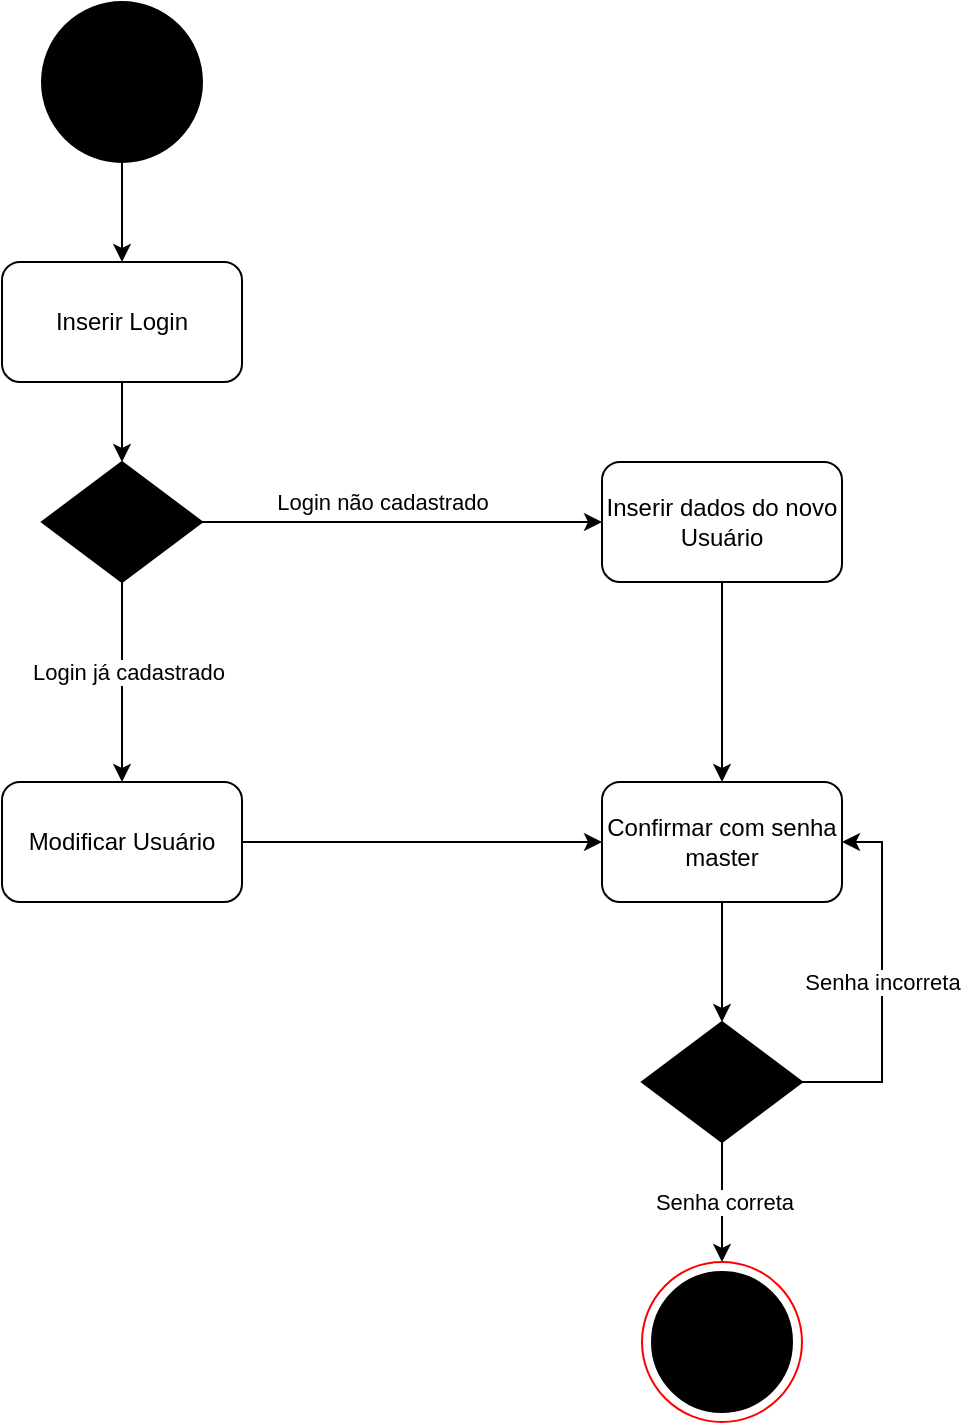 <mxfile version="24.8.6">
  <diagram name="Página-1" id="fAeawjII9UMK4pYAETRF">
    <mxGraphModel dx="1259" dy="686" grid="1" gridSize="10" guides="1" tooltips="1" connect="1" arrows="1" fold="1" page="1" pageScale="1" pageWidth="827" pageHeight="1169" math="0" shadow="0">
      <root>
        <mxCell id="0" />
        <mxCell id="1" parent="0" />
        <mxCell id="6PbvFQ7UAMuf8bw7eoGJ-2" style="edgeStyle=orthogonalEdgeStyle;rounded=0;orthogonalLoop=1;jettySize=auto;html=1;" edge="1" parent="1" source="6PbvFQ7UAMuf8bw7eoGJ-1">
          <mxGeometry relative="1" as="geometry">
            <mxPoint x="400" y="250" as="targetPoint" />
          </mxGeometry>
        </mxCell>
        <mxCell id="6PbvFQ7UAMuf8bw7eoGJ-1" value="" style="ellipse;whiteSpace=wrap;html=1;aspect=fixed;strokeColor=#000000;fillColor=#000000;" vertex="1" parent="1">
          <mxGeometry x="360" y="120" width="80" height="80" as="geometry" />
        </mxCell>
        <mxCell id="6PbvFQ7UAMuf8bw7eoGJ-4" style="edgeStyle=orthogonalEdgeStyle;rounded=0;orthogonalLoop=1;jettySize=auto;html=1;" edge="1" parent="1" source="6PbvFQ7UAMuf8bw7eoGJ-3" target="6PbvFQ7UAMuf8bw7eoGJ-5">
          <mxGeometry relative="1" as="geometry">
            <mxPoint x="400" y="350" as="targetPoint" />
          </mxGeometry>
        </mxCell>
        <mxCell id="6PbvFQ7UAMuf8bw7eoGJ-3" value="Inserir Login" style="rounded=1;whiteSpace=wrap;html=1;" vertex="1" parent="1">
          <mxGeometry x="340" y="250" width="120" height="60" as="geometry" />
        </mxCell>
        <mxCell id="6PbvFQ7UAMuf8bw7eoGJ-6" style="edgeStyle=orthogonalEdgeStyle;rounded=0;orthogonalLoop=1;jettySize=auto;html=1;" edge="1" parent="1" source="6PbvFQ7UAMuf8bw7eoGJ-5">
          <mxGeometry relative="1" as="geometry">
            <mxPoint x="400" y="510" as="targetPoint" />
          </mxGeometry>
        </mxCell>
        <mxCell id="6PbvFQ7UAMuf8bw7eoGJ-7" value="Login já cadastrado" style="edgeLabel;html=1;align=center;verticalAlign=middle;resizable=0;points=[];" vertex="1" connectable="0" parent="6PbvFQ7UAMuf8bw7eoGJ-6">
          <mxGeometry x="-0.112" y="3" relative="1" as="geometry">
            <mxPoint as="offset" />
          </mxGeometry>
        </mxCell>
        <mxCell id="6PbvFQ7UAMuf8bw7eoGJ-8" style="edgeStyle=orthogonalEdgeStyle;rounded=0;orthogonalLoop=1;jettySize=auto;html=1;" edge="1" parent="1" source="6PbvFQ7UAMuf8bw7eoGJ-5">
          <mxGeometry relative="1" as="geometry">
            <mxPoint x="640" y="380" as="targetPoint" />
          </mxGeometry>
        </mxCell>
        <mxCell id="6PbvFQ7UAMuf8bw7eoGJ-9" value="Login não cadastrado" style="edgeLabel;html=1;align=center;verticalAlign=middle;resizable=0;points=[];" vertex="1" connectable="0" parent="6PbvFQ7UAMuf8bw7eoGJ-8">
          <mxGeometry x="-0.152" y="1" relative="1" as="geometry">
            <mxPoint x="5" y="-9" as="offset" />
          </mxGeometry>
        </mxCell>
        <mxCell id="6PbvFQ7UAMuf8bw7eoGJ-5" value="" style="rhombus;whiteSpace=wrap;html=1;fillColor=#000000;" vertex="1" parent="1">
          <mxGeometry x="360" y="350" width="80" height="60" as="geometry" />
        </mxCell>
        <mxCell id="6PbvFQ7UAMuf8bw7eoGJ-15" style="edgeStyle=orthogonalEdgeStyle;rounded=0;orthogonalLoop=1;jettySize=auto;html=1;entryX=0;entryY=0.5;entryDx=0;entryDy=0;" edge="1" parent="1" source="6PbvFQ7UAMuf8bw7eoGJ-10" target="6PbvFQ7UAMuf8bw7eoGJ-13">
          <mxGeometry relative="1" as="geometry" />
        </mxCell>
        <mxCell id="6PbvFQ7UAMuf8bw7eoGJ-10" value="Modificar Usuário" style="rounded=1;whiteSpace=wrap;html=1;" vertex="1" parent="1">
          <mxGeometry x="340" y="510" width="120" height="60" as="geometry" />
        </mxCell>
        <mxCell id="6PbvFQ7UAMuf8bw7eoGJ-14" style="edgeStyle=orthogonalEdgeStyle;rounded=0;orthogonalLoop=1;jettySize=auto;html=1;entryX=0.5;entryY=0;entryDx=0;entryDy=0;" edge="1" parent="1" source="6PbvFQ7UAMuf8bw7eoGJ-11" target="6PbvFQ7UAMuf8bw7eoGJ-13">
          <mxGeometry relative="1" as="geometry" />
        </mxCell>
        <mxCell id="6PbvFQ7UAMuf8bw7eoGJ-11" value="Inserir dados do novo Usuário" style="rounded=1;whiteSpace=wrap;html=1;" vertex="1" parent="1">
          <mxGeometry x="640" y="350" width="120" height="60" as="geometry" />
        </mxCell>
        <mxCell id="6PbvFQ7UAMuf8bw7eoGJ-16" style="edgeStyle=orthogonalEdgeStyle;rounded=0;orthogonalLoop=1;jettySize=auto;html=1;entryX=0.5;entryY=0;entryDx=0;entryDy=0;" edge="1" parent="1" source="6PbvFQ7UAMuf8bw7eoGJ-13" target="6PbvFQ7UAMuf8bw7eoGJ-18">
          <mxGeometry relative="1" as="geometry">
            <mxPoint x="700" y="600" as="targetPoint" />
          </mxGeometry>
        </mxCell>
        <mxCell id="6PbvFQ7UAMuf8bw7eoGJ-13" value="Confirmar com senha master" style="rounded=1;whiteSpace=wrap;html=1;" vertex="1" parent="1">
          <mxGeometry x="640" y="510" width="120" height="60" as="geometry" />
        </mxCell>
        <mxCell id="6PbvFQ7UAMuf8bw7eoGJ-21" value="Senha correta" style="edgeStyle=orthogonalEdgeStyle;rounded=0;orthogonalLoop=1;jettySize=auto;html=1;" edge="1" parent="1" source="6PbvFQ7UAMuf8bw7eoGJ-18">
          <mxGeometry relative="1" as="geometry">
            <mxPoint x="700" y="750" as="targetPoint" />
          </mxGeometry>
        </mxCell>
        <mxCell id="6PbvFQ7UAMuf8bw7eoGJ-22" value="Senha incorreta" style="edgeStyle=orthogonalEdgeStyle;rounded=0;orthogonalLoop=1;jettySize=auto;html=1;entryX=1;entryY=0.5;entryDx=0;entryDy=0;" edge="1" parent="1" source="6PbvFQ7UAMuf8bw7eoGJ-18" target="6PbvFQ7UAMuf8bw7eoGJ-13">
          <mxGeometry relative="1" as="geometry">
            <Array as="points">
              <mxPoint x="780" y="660" />
              <mxPoint x="780" y="540" />
            </Array>
          </mxGeometry>
        </mxCell>
        <mxCell id="6PbvFQ7UAMuf8bw7eoGJ-18" value="" style="rhombus;whiteSpace=wrap;html=1;fillColor=#000000;" vertex="1" parent="1">
          <mxGeometry x="660" y="630" width="80" height="60" as="geometry" />
        </mxCell>
        <mxCell id="6PbvFQ7UAMuf8bw7eoGJ-23" value="" style="ellipse;whiteSpace=wrap;html=1;aspect=fixed;fillColor=#FFFFFF;strokeColor=#FF0000;" vertex="1" parent="1">
          <mxGeometry x="660" y="750" width="80" height="80" as="geometry" />
        </mxCell>
        <mxCell id="6PbvFQ7UAMuf8bw7eoGJ-24" value="" style="ellipse;whiteSpace=wrap;html=1;aspect=fixed;fillColor=#000000;" vertex="1" parent="1">
          <mxGeometry x="665" y="755" width="70" height="70" as="geometry" />
        </mxCell>
      </root>
    </mxGraphModel>
  </diagram>
</mxfile>
